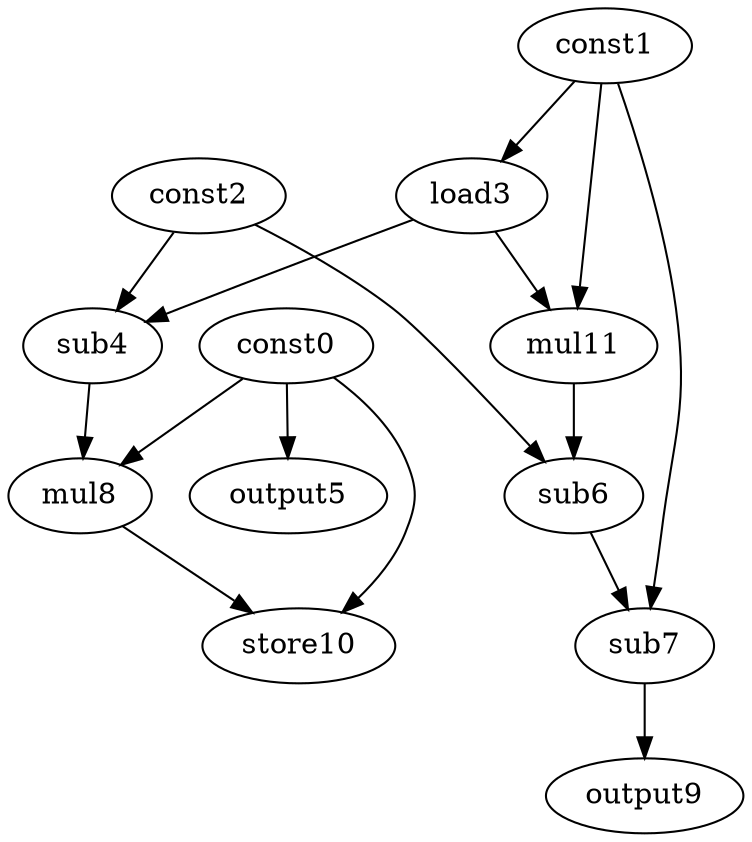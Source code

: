 digraph G { 
const0[opcode=const]; 
const1[opcode=const]; 
const2[opcode=const]; 
load3[opcode=load]; 
sub4[opcode=sub]; 
output5[opcode=output]; 
sub6[opcode=sub]; 
sub7[opcode=sub]; 
mul8[opcode=mul]; 
output9[opcode=output]; 
store10[opcode=store]; 
mul11[opcode=mul]; 
const1->load3[operand=0];
const0->output5[operand=0];
const2->sub4[operand=0];
load3->sub4[operand=1];
const1->mul11[operand=0];
load3->mul11[operand=1];
const2->sub6[operand=0];
mul11->sub6[operand=1];
const0->mul8[operand=0];
sub4->mul8[operand=1];
const1->sub7[operand=0];
sub6->sub7[operand=1];
const0->store10[operand=0];
mul8->store10[operand=1];
sub7->output9[operand=0];
}
